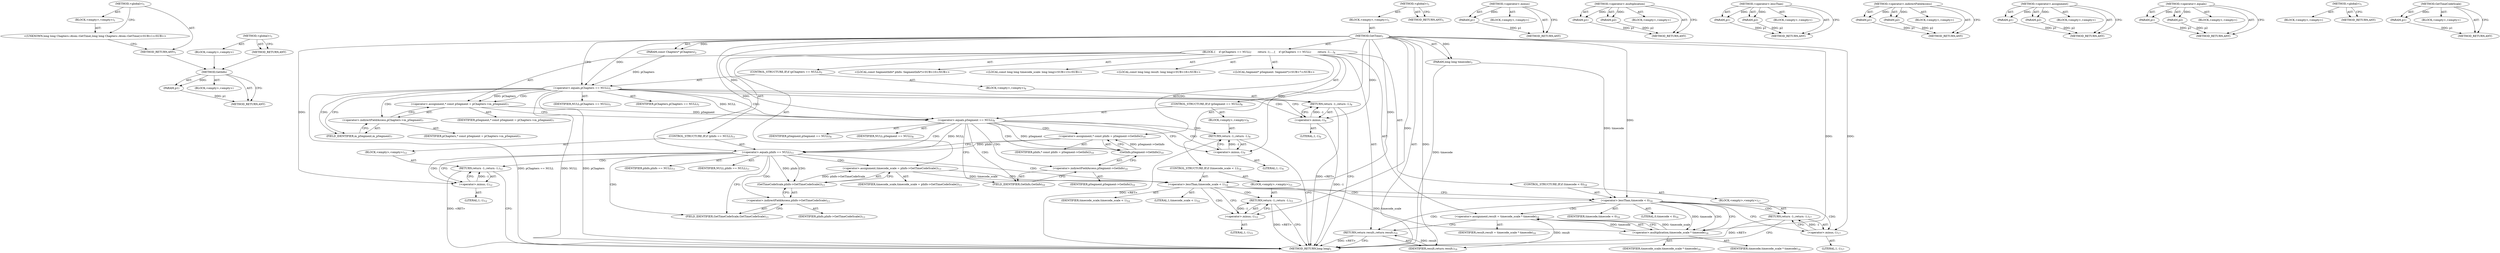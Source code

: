 digraph "&lt;global&gt;" {
vulnerable_124 [label=<(METHOD,GetInfo)>];
vulnerable_125 [label=<(PARAM,p1)>];
vulnerable_126 [label=<(BLOCK,&lt;empty&gt;,&lt;empty&gt;)>];
vulnerable_127 [label=<(METHOD_RETURN,ANY)>];
vulnerable_6 [label=<(METHOD,&lt;global&gt;)<SUB>1</SUB>>];
vulnerable_7 [label=<(BLOCK,&lt;empty&gt;,&lt;empty&gt;)<SUB>1</SUB>>];
vulnerable_8 [label=<(METHOD,GetTime)<SUB>1</SUB>>];
vulnerable_9 [label=<(PARAM,const Chapters* pChapters)<SUB>2</SUB>>];
vulnerable_10 [label=<(PARAM,long long timecode)<SUB>3</SUB>>];
vulnerable_11 [label=<(BLOCK,{
    if (pChapters == NULL)
        return -1;...,{
    if (pChapters == NULL)
        return -1;...)<SUB>4</SUB>>];
vulnerable_12 [label=<(CONTROL_STRUCTURE,IF,if (pChapters == NULL))<SUB>5</SUB>>];
vulnerable_13 [label=<(&lt;operator&gt;.equals,pChapters == NULL)<SUB>5</SUB>>];
vulnerable_14 [label=<(IDENTIFIER,pChapters,pChapters == NULL)<SUB>5</SUB>>];
vulnerable_15 [label=<(IDENTIFIER,NULL,pChapters == NULL)<SUB>5</SUB>>];
vulnerable_16 [label=<(BLOCK,&lt;empty&gt;,&lt;empty&gt;)<SUB>6</SUB>>];
vulnerable_17 [label=<(RETURN,return -1;,return -1;)<SUB>6</SUB>>];
vulnerable_18 [label=<(&lt;operator&gt;.minus,-1)<SUB>6</SUB>>];
vulnerable_19 [label=<(LITERAL,1,-1)<SUB>6</SUB>>];
vulnerable_20 [label="<(LOCAL,Segment* pSegment: Segment*)<SUB>7</SUB>>"];
vulnerable_21 [label=<(&lt;operator&gt;.assignment,* const pSegment = pChapters-&gt;m_pSegment)<SUB>7</SUB>>];
vulnerable_22 [label=<(IDENTIFIER,pSegment,* const pSegment = pChapters-&gt;m_pSegment)<SUB>7</SUB>>];
vulnerable_23 [label=<(&lt;operator&gt;.indirectFieldAccess,pChapters-&gt;m_pSegment)<SUB>7</SUB>>];
vulnerable_24 [label=<(IDENTIFIER,pChapters,* const pSegment = pChapters-&gt;m_pSegment)<SUB>7</SUB>>];
vulnerable_25 [label=<(FIELD_IDENTIFIER,m_pSegment,m_pSegment)<SUB>7</SUB>>];
vulnerable_26 [label=<(CONTROL_STRUCTURE,IF,if (pSegment == NULL))<SUB>8</SUB>>];
vulnerable_27 [label=<(&lt;operator&gt;.equals,pSegment == NULL)<SUB>8</SUB>>];
vulnerable_28 [label=<(IDENTIFIER,pSegment,pSegment == NULL)<SUB>8</SUB>>];
vulnerable_29 [label=<(IDENTIFIER,NULL,pSegment == NULL)<SUB>8</SUB>>];
vulnerable_30 [label=<(BLOCK,&lt;empty&gt;,&lt;empty&gt;)<SUB>9</SUB>>];
vulnerable_31 [label=<(RETURN,return -1;,return -1;)<SUB>9</SUB>>];
vulnerable_32 [label=<(&lt;operator&gt;.minus,-1)<SUB>9</SUB>>];
vulnerable_33 [label=<(LITERAL,1,-1)<SUB>9</SUB>>];
vulnerable_34 [label="<(LOCAL,const SegmentInfo* pInfo: SegmentInfo*)<SUB>10</SUB>>"];
vulnerable_35 [label=<(&lt;operator&gt;.assignment,* const pInfo = pSegment-&gt;GetInfo())<SUB>10</SUB>>];
vulnerable_36 [label=<(IDENTIFIER,pInfo,* const pInfo = pSegment-&gt;GetInfo())<SUB>10</SUB>>];
vulnerable_37 [label=<(GetInfo,pSegment-&gt;GetInfo())<SUB>10</SUB>>];
vulnerable_38 [label=<(&lt;operator&gt;.indirectFieldAccess,pSegment-&gt;GetInfo)<SUB>10</SUB>>];
vulnerable_39 [label=<(IDENTIFIER,pSegment,pSegment-&gt;GetInfo())<SUB>10</SUB>>];
vulnerable_40 [label=<(FIELD_IDENTIFIER,GetInfo,GetInfo)<SUB>10</SUB>>];
vulnerable_41 [label=<(CONTROL_STRUCTURE,IF,if (pInfo == NULL))<SUB>11</SUB>>];
vulnerable_42 [label=<(&lt;operator&gt;.equals,pInfo == NULL)<SUB>11</SUB>>];
vulnerable_43 [label=<(IDENTIFIER,pInfo,pInfo == NULL)<SUB>11</SUB>>];
vulnerable_44 [label=<(IDENTIFIER,NULL,pInfo == NULL)<SUB>11</SUB>>];
vulnerable_45 [label=<(BLOCK,&lt;empty&gt;,&lt;empty&gt;)<SUB>12</SUB>>];
vulnerable_46 [label=<(RETURN,return -1;,return -1;)<SUB>12</SUB>>];
vulnerable_47 [label=<(&lt;operator&gt;.minus,-1)<SUB>12</SUB>>];
vulnerable_48 [label=<(LITERAL,1,-1)<SUB>12</SUB>>];
vulnerable_49 [label="<(LOCAL,const long long timecode_scale: long long)<SUB>13</SUB>>"];
vulnerable_50 [label=<(&lt;operator&gt;.assignment,timecode_scale = pInfo-&gt;GetTimeCodeScale())<SUB>13</SUB>>];
vulnerable_51 [label=<(IDENTIFIER,timecode_scale,timecode_scale = pInfo-&gt;GetTimeCodeScale())<SUB>13</SUB>>];
vulnerable_52 [label=<(GetTimeCodeScale,pInfo-&gt;GetTimeCodeScale())<SUB>13</SUB>>];
vulnerable_53 [label=<(&lt;operator&gt;.indirectFieldAccess,pInfo-&gt;GetTimeCodeScale)<SUB>13</SUB>>];
vulnerable_54 [label=<(IDENTIFIER,pInfo,pInfo-&gt;GetTimeCodeScale())<SUB>13</SUB>>];
vulnerable_55 [label=<(FIELD_IDENTIFIER,GetTimeCodeScale,GetTimeCodeScale)<SUB>13</SUB>>];
vulnerable_56 [label=<(CONTROL_STRUCTURE,IF,if (timecode_scale &lt; 1))<SUB>14</SUB>>];
vulnerable_57 [label=<(&lt;operator&gt;.lessThan,timecode_scale &lt; 1)<SUB>14</SUB>>];
vulnerable_58 [label=<(IDENTIFIER,timecode_scale,timecode_scale &lt; 1)<SUB>14</SUB>>];
vulnerable_59 [label=<(LITERAL,1,timecode_scale &lt; 1)<SUB>14</SUB>>];
vulnerable_60 [label=<(BLOCK,&lt;empty&gt;,&lt;empty&gt;)<SUB>15</SUB>>];
vulnerable_61 [label=<(RETURN,return -1;,return -1;)<SUB>15</SUB>>];
vulnerable_62 [label=<(&lt;operator&gt;.minus,-1)<SUB>15</SUB>>];
vulnerable_63 [label=<(LITERAL,1,-1)<SUB>15</SUB>>];
vulnerable_64 [label=<(CONTROL_STRUCTURE,IF,if (timecode &lt; 0))<SUB>16</SUB>>];
vulnerable_65 [label=<(&lt;operator&gt;.lessThan,timecode &lt; 0)<SUB>16</SUB>>];
vulnerable_66 [label=<(IDENTIFIER,timecode,timecode &lt; 0)<SUB>16</SUB>>];
vulnerable_67 [label=<(LITERAL,0,timecode &lt; 0)<SUB>16</SUB>>];
vulnerable_68 [label=<(BLOCK,&lt;empty&gt;,&lt;empty&gt;)<SUB>17</SUB>>];
vulnerable_69 [label=<(RETURN,return -1;,return -1;)<SUB>17</SUB>>];
vulnerable_70 [label=<(&lt;operator&gt;.minus,-1)<SUB>17</SUB>>];
vulnerable_71 [label=<(LITERAL,1,-1)<SUB>17</SUB>>];
vulnerable_72 [label="<(LOCAL,const long long result: long long)<SUB>18</SUB>>"];
vulnerable_73 [label=<(&lt;operator&gt;.assignment,result = timecode_scale * timecode)<SUB>18</SUB>>];
vulnerable_74 [label=<(IDENTIFIER,result,result = timecode_scale * timecode)<SUB>18</SUB>>];
vulnerable_75 [label=<(&lt;operator&gt;.multiplication,timecode_scale * timecode)<SUB>18</SUB>>];
vulnerable_76 [label=<(IDENTIFIER,timecode_scale,timecode_scale * timecode)<SUB>18</SUB>>];
vulnerable_77 [label=<(IDENTIFIER,timecode,timecode_scale * timecode)<SUB>18</SUB>>];
vulnerable_78 [label=<(RETURN,return result;,return result;)<SUB>19</SUB>>];
vulnerable_79 [label=<(IDENTIFIER,result,return result;)<SUB>19</SUB>>];
vulnerable_80 [label=<(METHOD_RETURN,long long)<SUB>1</SUB>>];
vulnerable_82 [label=<(METHOD_RETURN,ANY)<SUB>1</SUB>>];
vulnerable_110 [label=<(METHOD,&lt;operator&gt;.minus)>];
vulnerable_111 [label=<(PARAM,p1)>];
vulnerable_112 [label=<(BLOCK,&lt;empty&gt;,&lt;empty&gt;)>];
vulnerable_113 [label=<(METHOD_RETURN,ANY)>];
vulnerable_137 [label=<(METHOD,&lt;operator&gt;.multiplication)>];
vulnerable_138 [label=<(PARAM,p1)>];
vulnerable_139 [label=<(PARAM,p2)>];
vulnerable_140 [label=<(BLOCK,&lt;empty&gt;,&lt;empty&gt;)>];
vulnerable_141 [label=<(METHOD_RETURN,ANY)>];
vulnerable_132 [label=<(METHOD,&lt;operator&gt;.lessThan)>];
vulnerable_133 [label=<(PARAM,p1)>];
vulnerable_134 [label=<(PARAM,p2)>];
vulnerable_135 [label=<(BLOCK,&lt;empty&gt;,&lt;empty&gt;)>];
vulnerable_136 [label=<(METHOD_RETURN,ANY)>];
vulnerable_119 [label=<(METHOD,&lt;operator&gt;.indirectFieldAccess)>];
vulnerable_120 [label=<(PARAM,p1)>];
vulnerable_121 [label=<(PARAM,p2)>];
vulnerable_122 [label=<(BLOCK,&lt;empty&gt;,&lt;empty&gt;)>];
vulnerable_123 [label=<(METHOD_RETURN,ANY)>];
vulnerable_114 [label=<(METHOD,&lt;operator&gt;.assignment)>];
vulnerable_115 [label=<(PARAM,p1)>];
vulnerable_116 [label=<(PARAM,p2)>];
vulnerable_117 [label=<(BLOCK,&lt;empty&gt;,&lt;empty&gt;)>];
vulnerable_118 [label=<(METHOD_RETURN,ANY)>];
vulnerable_105 [label=<(METHOD,&lt;operator&gt;.equals)>];
vulnerable_106 [label=<(PARAM,p1)>];
vulnerable_107 [label=<(PARAM,p2)>];
vulnerable_108 [label=<(BLOCK,&lt;empty&gt;,&lt;empty&gt;)>];
vulnerable_109 [label=<(METHOD_RETURN,ANY)>];
vulnerable_99 [label=<(METHOD,&lt;global&gt;)<SUB>1</SUB>>];
vulnerable_100 [label=<(BLOCK,&lt;empty&gt;,&lt;empty&gt;)>];
vulnerable_101 [label=<(METHOD_RETURN,ANY)>];
vulnerable_128 [label=<(METHOD,GetTimeCodeScale)>];
vulnerable_129 [label=<(PARAM,p1)>];
vulnerable_130 [label=<(BLOCK,&lt;empty&gt;,&lt;empty&gt;)>];
vulnerable_131 [label=<(METHOD_RETURN,ANY)>];
fixed_6 [label=<(METHOD,&lt;global&gt;)<SUB>1</SUB>>];
fixed_7 [label=<(BLOCK,&lt;empty&gt;,&lt;empty&gt;)<SUB>1</SUB>>];
fixed_8 [label="<(UNKNOWN,long long Chapters::Atom::GetTime(,long long Chapters::Atom::GetTime()<SUB>1</SUB>>"];
fixed_9 [label=<(METHOD_RETURN,ANY)<SUB>1</SUB>>];
fixed_14 [label=<(METHOD,&lt;global&gt;)<SUB>1</SUB>>];
fixed_15 [label=<(BLOCK,&lt;empty&gt;,&lt;empty&gt;)>];
fixed_16 [label=<(METHOD_RETURN,ANY)>];
vulnerable_124 -> vulnerable_125  [key=0, label="AST: "];
vulnerable_124 -> vulnerable_125  [key=1, label="DDG: "];
vulnerable_124 -> vulnerable_126  [key=0, label="AST: "];
vulnerable_124 -> vulnerable_127  [key=0, label="AST: "];
vulnerable_124 -> vulnerable_127  [key=1, label="CFG: "];
vulnerable_125 -> vulnerable_127  [key=0, label="DDG: p1"];
vulnerable_6 -> vulnerable_7  [key=0, label="AST: "];
vulnerable_6 -> vulnerable_82  [key=0, label="AST: "];
vulnerable_6 -> vulnerable_82  [key=1, label="CFG: "];
vulnerable_7 -> vulnerable_8  [key=0, label="AST: "];
vulnerable_8 -> vulnerable_9  [key=0, label="AST: "];
vulnerable_8 -> vulnerable_9  [key=1, label="DDG: "];
vulnerable_8 -> vulnerable_10  [key=0, label="AST: "];
vulnerable_8 -> vulnerable_10  [key=1, label="DDG: "];
vulnerable_8 -> vulnerable_11  [key=0, label="AST: "];
vulnerable_8 -> vulnerable_80  [key=0, label="AST: "];
vulnerable_8 -> vulnerable_13  [key=0, label="CFG: "];
vulnerable_8 -> vulnerable_13  [key=1, label="DDG: "];
vulnerable_8 -> vulnerable_79  [key=0, label="DDG: "];
vulnerable_8 -> vulnerable_27  [key=0, label="DDG: "];
vulnerable_8 -> vulnerable_42  [key=0, label="DDG: "];
vulnerable_8 -> vulnerable_57  [key=0, label="DDG: "];
vulnerable_8 -> vulnerable_65  [key=0, label="DDG: "];
vulnerable_8 -> vulnerable_75  [key=0, label="DDG: "];
vulnerable_8 -> vulnerable_18  [key=0, label="DDG: "];
vulnerable_8 -> vulnerable_32  [key=0, label="DDG: "];
vulnerable_8 -> vulnerable_47  [key=0, label="DDG: "];
vulnerable_8 -> vulnerable_62  [key=0, label="DDG: "];
vulnerable_8 -> vulnerable_70  [key=0, label="DDG: "];
vulnerable_9 -> vulnerable_13  [key=0, label="DDG: pChapters"];
vulnerable_10 -> vulnerable_80  [key=0, label="DDG: timecode"];
vulnerable_10 -> vulnerable_65  [key=0, label="DDG: timecode"];
vulnerable_11 -> vulnerable_12  [key=0, label="AST: "];
vulnerable_11 -> vulnerable_20  [key=0, label="AST: "];
vulnerable_11 -> vulnerable_21  [key=0, label="AST: "];
vulnerable_11 -> vulnerable_26  [key=0, label="AST: "];
vulnerable_11 -> vulnerable_34  [key=0, label="AST: "];
vulnerable_11 -> vulnerable_35  [key=0, label="AST: "];
vulnerable_11 -> vulnerable_41  [key=0, label="AST: "];
vulnerable_11 -> vulnerable_49  [key=0, label="AST: "];
vulnerable_11 -> vulnerable_50  [key=0, label="AST: "];
vulnerable_11 -> vulnerable_56  [key=0, label="AST: "];
vulnerable_11 -> vulnerable_64  [key=0, label="AST: "];
vulnerable_11 -> vulnerable_72  [key=0, label="AST: "];
vulnerable_11 -> vulnerable_73  [key=0, label="AST: "];
vulnerable_11 -> vulnerable_78  [key=0, label="AST: "];
vulnerable_12 -> vulnerable_13  [key=0, label="AST: "];
vulnerable_12 -> vulnerable_16  [key=0, label="AST: "];
vulnerable_13 -> vulnerable_14  [key=0, label="AST: "];
vulnerable_13 -> vulnerable_15  [key=0, label="AST: "];
vulnerable_13 -> vulnerable_18  [key=0, label="CFG: "];
vulnerable_13 -> vulnerable_18  [key=1, label="CDG: "];
vulnerable_13 -> vulnerable_25  [key=0, label="CFG: "];
vulnerable_13 -> vulnerable_25  [key=1, label="CDG: "];
vulnerable_13 -> vulnerable_80  [key=0, label="DDG: pChapters"];
vulnerable_13 -> vulnerable_80  [key=1, label="DDG: NULL"];
vulnerable_13 -> vulnerable_80  [key=2, label="DDG: pChapters == NULL"];
vulnerable_13 -> vulnerable_21  [key=0, label="DDG: pChapters"];
vulnerable_13 -> vulnerable_21  [key=1, label="CDG: "];
vulnerable_13 -> vulnerable_27  [key=0, label="DDG: NULL"];
vulnerable_13 -> vulnerable_27  [key=1, label="CDG: "];
vulnerable_13 -> vulnerable_17  [key=0, label="CDG: "];
vulnerable_13 -> vulnerable_23  [key=0, label="CDG: "];
vulnerable_16 -> vulnerable_17  [key=0, label="AST: "];
vulnerable_17 -> vulnerable_18  [key=0, label="AST: "];
vulnerable_17 -> vulnerable_80  [key=0, label="CFG: "];
vulnerable_17 -> vulnerable_80  [key=1, label="DDG: &lt;RET&gt;"];
vulnerable_18 -> vulnerable_19  [key=0, label="AST: "];
vulnerable_18 -> vulnerable_17  [key=0, label="CFG: "];
vulnerable_18 -> vulnerable_17  [key=1, label="DDG: -1"];
vulnerable_18 -> vulnerable_80  [key=0, label="DDG: -1"];
vulnerable_21 -> vulnerable_22  [key=0, label="AST: "];
vulnerable_21 -> vulnerable_23  [key=0, label="AST: "];
vulnerable_21 -> vulnerable_27  [key=0, label="CFG: "];
vulnerable_21 -> vulnerable_27  [key=1, label="DDG: pSegment"];
vulnerable_23 -> vulnerable_24  [key=0, label="AST: "];
vulnerable_23 -> vulnerable_25  [key=0, label="AST: "];
vulnerable_23 -> vulnerable_21  [key=0, label="CFG: "];
vulnerable_25 -> vulnerable_23  [key=0, label="CFG: "];
vulnerable_26 -> vulnerable_27  [key=0, label="AST: "];
vulnerable_26 -> vulnerable_30  [key=0, label="AST: "];
vulnerable_27 -> vulnerable_28  [key=0, label="AST: "];
vulnerable_27 -> vulnerable_29  [key=0, label="AST: "];
vulnerable_27 -> vulnerable_32  [key=0, label="CFG: "];
vulnerable_27 -> vulnerable_32  [key=1, label="CDG: "];
vulnerable_27 -> vulnerable_40  [key=0, label="CFG: "];
vulnerable_27 -> vulnerable_40  [key=1, label="CDG: "];
vulnerable_27 -> vulnerable_37  [key=0, label="DDG: pSegment"];
vulnerable_27 -> vulnerable_37  [key=1, label="CDG: "];
vulnerable_27 -> vulnerable_42  [key=0, label="DDG: NULL"];
vulnerable_27 -> vulnerable_42  [key=1, label="CDG: "];
vulnerable_27 -> vulnerable_38  [key=0, label="CDG: "];
vulnerable_27 -> vulnerable_35  [key=0, label="CDG: "];
vulnerable_27 -> vulnerable_31  [key=0, label="CDG: "];
vulnerable_30 -> vulnerable_31  [key=0, label="AST: "];
vulnerable_31 -> vulnerable_32  [key=0, label="AST: "];
vulnerable_31 -> vulnerable_80  [key=0, label="CFG: "];
vulnerable_31 -> vulnerable_80  [key=1, label="DDG: &lt;RET&gt;"];
vulnerable_32 -> vulnerable_33  [key=0, label="AST: "];
vulnerable_32 -> vulnerable_31  [key=0, label="CFG: "];
vulnerable_32 -> vulnerable_31  [key=1, label="DDG: -1"];
vulnerable_35 -> vulnerable_36  [key=0, label="AST: "];
vulnerable_35 -> vulnerable_37  [key=0, label="AST: "];
vulnerable_35 -> vulnerable_42  [key=0, label="CFG: "];
vulnerable_35 -> vulnerable_42  [key=1, label="DDG: pInfo"];
vulnerable_37 -> vulnerable_38  [key=0, label="AST: "];
vulnerable_37 -> vulnerable_35  [key=0, label="CFG: "];
vulnerable_37 -> vulnerable_35  [key=1, label="DDG: pSegment-&gt;GetInfo"];
vulnerable_38 -> vulnerable_39  [key=0, label="AST: "];
vulnerable_38 -> vulnerable_40  [key=0, label="AST: "];
vulnerable_38 -> vulnerable_37  [key=0, label="CFG: "];
vulnerable_40 -> vulnerable_38  [key=0, label="CFG: "];
vulnerable_41 -> vulnerable_42  [key=0, label="AST: "];
vulnerable_41 -> vulnerable_45  [key=0, label="AST: "];
vulnerable_42 -> vulnerable_43  [key=0, label="AST: "];
vulnerable_42 -> vulnerable_44  [key=0, label="AST: "];
vulnerable_42 -> vulnerable_47  [key=0, label="CFG: "];
vulnerable_42 -> vulnerable_47  [key=1, label="CDG: "];
vulnerable_42 -> vulnerable_55  [key=0, label="CFG: "];
vulnerable_42 -> vulnerable_55  [key=1, label="CDG: "];
vulnerable_42 -> vulnerable_52  [key=0, label="DDG: pInfo"];
vulnerable_42 -> vulnerable_52  [key=1, label="CDG: "];
vulnerable_42 -> vulnerable_57  [key=0, label="CDG: "];
vulnerable_42 -> vulnerable_46  [key=0, label="CDG: "];
vulnerable_42 -> vulnerable_50  [key=0, label="CDG: "];
vulnerable_42 -> vulnerable_53  [key=0, label="CDG: "];
vulnerable_45 -> vulnerable_46  [key=0, label="AST: "];
vulnerable_46 -> vulnerable_47  [key=0, label="AST: "];
vulnerable_46 -> vulnerable_80  [key=0, label="CFG: "];
vulnerable_46 -> vulnerable_80  [key=1, label="DDG: &lt;RET&gt;"];
vulnerable_47 -> vulnerable_48  [key=0, label="AST: "];
vulnerable_47 -> vulnerable_46  [key=0, label="CFG: "];
vulnerable_47 -> vulnerable_46  [key=1, label="DDG: -1"];
vulnerable_50 -> vulnerable_51  [key=0, label="AST: "];
vulnerable_50 -> vulnerable_52  [key=0, label="AST: "];
vulnerable_50 -> vulnerable_57  [key=0, label="CFG: "];
vulnerable_50 -> vulnerable_57  [key=1, label="DDG: timecode_scale"];
vulnerable_52 -> vulnerable_53  [key=0, label="AST: "];
vulnerable_52 -> vulnerable_50  [key=0, label="CFG: "];
vulnerable_52 -> vulnerable_50  [key=1, label="DDG: pInfo-&gt;GetTimeCodeScale"];
vulnerable_53 -> vulnerable_54  [key=0, label="AST: "];
vulnerable_53 -> vulnerable_55  [key=0, label="AST: "];
vulnerable_53 -> vulnerable_52  [key=0, label="CFG: "];
vulnerable_55 -> vulnerable_53  [key=0, label="CFG: "];
vulnerable_56 -> vulnerable_57  [key=0, label="AST: "];
vulnerable_56 -> vulnerable_60  [key=0, label="AST: "];
vulnerable_57 -> vulnerable_58  [key=0, label="AST: "];
vulnerable_57 -> vulnerable_59  [key=0, label="AST: "];
vulnerable_57 -> vulnerable_62  [key=0, label="CFG: "];
vulnerable_57 -> vulnerable_62  [key=1, label="CDG: "];
vulnerable_57 -> vulnerable_65  [key=0, label="CFG: "];
vulnerable_57 -> vulnerable_65  [key=1, label="CDG: "];
vulnerable_57 -> vulnerable_75  [key=0, label="DDG: timecode_scale"];
vulnerable_57 -> vulnerable_61  [key=0, label="CDG: "];
vulnerable_60 -> vulnerable_61  [key=0, label="AST: "];
vulnerable_61 -> vulnerable_62  [key=0, label="AST: "];
vulnerable_61 -> vulnerable_80  [key=0, label="CFG: "];
vulnerable_61 -> vulnerable_80  [key=1, label="DDG: &lt;RET&gt;"];
vulnerable_62 -> vulnerable_63  [key=0, label="AST: "];
vulnerable_62 -> vulnerable_61  [key=0, label="CFG: "];
vulnerable_62 -> vulnerable_61  [key=1, label="DDG: -1"];
vulnerable_64 -> vulnerable_65  [key=0, label="AST: "];
vulnerable_64 -> vulnerable_68  [key=0, label="AST: "];
vulnerable_65 -> vulnerable_66  [key=0, label="AST: "];
vulnerable_65 -> vulnerable_67  [key=0, label="AST: "];
vulnerable_65 -> vulnerable_70  [key=0, label="CFG: "];
vulnerable_65 -> vulnerable_70  [key=1, label="CDG: "];
vulnerable_65 -> vulnerable_75  [key=0, label="CFG: "];
vulnerable_65 -> vulnerable_75  [key=1, label="DDG: timecode"];
vulnerable_65 -> vulnerable_75  [key=2, label="CDG: "];
vulnerable_65 -> vulnerable_73  [key=0, label="CDG: "];
vulnerable_65 -> vulnerable_69  [key=0, label="CDG: "];
vulnerable_65 -> vulnerable_78  [key=0, label="CDG: "];
vulnerable_68 -> vulnerable_69  [key=0, label="AST: "];
vulnerable_69 -> vulnerable_70  [key=0, label="AST: "];
vulnerable_69 -> vulnerable_80  [key=0, label="CFG: "];
vulnerable_69 -> vulnerable_80  [key=1, label="DDG: &lt;RET&gt;"];
vulnerable_70 -> vulnerable_71  [key=0, label="AST: "];
vulnerable_70 -> vulnerable_69  [key=0, label="CFG: "];
vulnerable_70 -> vulnerable_69  [key=1, label="DDG: -1"];
vulnerable_73 -> vulnerable_74  [key=0, label="AST: "];
vulnerable_73 -> vulnerable_75  [key=0, label="AST: "];
vulnerable_73 -> vulnerable_78  [key=0, label="CFG: "];
vulnerable_73 -> vulnerable_79  [key=0, label="DDG: result"];
vulnerable_75 -> vulnerable_76  [key=0, label="AST: "];
vulnerable_75 -> vulnerable_77  [key=0, label="AST: "];
vulnerable_75 -> vulnerable_73  [key=0, label="CFG: "];
vulnerable_75 -> vulnerable_73  [key=1, label="DDG: timecode_scale"];
vulnerable_75 -> vulnerable_73  [key=2, label="DDG: timecode"];
vulnerable_78 -> vulnerable_79  [key=0, label="AST: "];
vulnerable_78 -> vulnerable_80  [key=0, label="CFG: "];
vulnerable_78 -> vulnerable_80  [key=1, label="DDG: &lt;RET&gt;"];
vulnerable_79 -> vulnerable_78  [key=0, label="DDG: result"];
vulnerable_110 -> vulnerable_111  [key=0, label="AST: "];
vulnerable_110 -> vulnerable_111  [key=1, label="DDG: "];
vulnerable_110 -> vulnerable_112  [key=0, label="AST: "];
vulnerable_110 -> vulnerable_113  [key=0, label="AST: "];
vulnerable_110 -> vulnerable_113  [key=1, label="CFG: "];
vulnerable_111 -> vulnerable_113  [key=0, label="DDG: p1"];
vulnerable_137 -> vulnerable_138  [key=0, label="AST: "];
vulnerable_137 -> vulnerable_138  [key=1, label="DDG: "];
vulnerable_137 -> vulnerable_140  [key=0, label="AST: "];
vulnerable_137 -> vulnerable_139  [key=0, label="AST: "];
vulnerable_137 -> vulnerable_139  [key=1, label="DDG: "];
vulnerable_137 -> vulnerable_141  [key=0, label="AST: "];
vulnerable_137 -> vulnerable_141  [key=1, label="CFG: "];
vulnerable_138 -> vulnerable_141  [key=0, label="DDG: p1"];
vulnerable_139 -> vulnerable_141  [key=0, label="DDG: p2"];
vulnerable_132 -> vulnerable_133  [key=0, label="AST: "];
vulnerable_132 -> vulnerable_133  [key=1, label="DDG: "];
vulnerable_132 -> vulnerable_135  [key=0, label="AST: "];
vulnerable_132 -> vulnerable_134  [key=0, label="AST: "];
vulnerable_132 -> vulnerable_134  [key=1, label="DDG: "];
vulnerable_132 -> vulnerable_136  [key=0, label="AST: "];
vulnerable_132 -> vulnerable_136  [key=1, label="CFG: "];
vulnerable_133 -> vulnerable_136  [key=0, label="DDG: p1"];
vulnerable_134 -> vulnerable_136  [key=0, label="DDG: p2"];
vulnerable_119 -> vulnerable_120  [key=0, label="AST: "];
vulnerable_119 -> vulnerable_120  [key=1, label="DDG: "];
vulnerable_119 -> vulnerable_122  [key=0, label="AST: "];
vulnerable_119 -> vulnerable_121  [key=0, label="AST: "];
vulnerable_119 -> vulnerable_121  [key=1, label="DDG: "];
vulnerable_119 -> vulnerable_123  [key=0, label="AST: "];
vulnerable_119 -> vulnerable_123  [key=1, label="CFG: "];
vulnerable_120 -> vulnerable_123  [key=0, label="DDG: p1"];
vulnerable_121 -> vulnerable_123  [key=0, label="DDG: p2"];
vulnerable_114 -> vulnerable_115  [key=0, label="AST: "];
vulnerable_114 -> vulnerable_115  [key=1, label="DDG: "];
vulnerable_114 -> vulnerable_117  [key=0, label="AST: "];
vulnerable_114 -> vulnerable_116  [key=0, label="AST: "];
vulnerable_114 -> vulnerable_116  [key=1, label="DDG: "];
vulnerable_114 -> vulnerable_118  [key=0, label="AST: "];
vulnerable_114 -> vulnerable_118  [key=1, label="CFG: "];
vulnerable_115 -> vulnerable_118  [key=0, label="DDG: p1"];
vulnerable_116 -> vulnerable_118  [key=0, label="DDG: p2"];
vulnerable_105 -> vulnerable_106  [key=0, label="AST: "];
vulnerable_105 -> vulnerable_106  [key=1, label="DDG: "];
vulnerable_105 -> vulnerable_108  [key=0, label="AST: "];
vulnerable_105 -> vulnerable_107  [key=0, label="AST: "];
vulnerable_105 -> vulnerable_107  [key=1, label="DDG: "];
vulnerable_105 -> vulnerable_109  [key=0, label="AST: "];
vulnerable_105 -> vulnerable_109  [key=1, label="CFG: "];
vulnerable_106 -> vulnerable_109  [key=0, label="DDG: p1"];
vulnerable_107 -> vulnerable_109  [key=0, label="DDG: p2"];
vulnerable_99 -> vulnerable_100  [key=0, label="AST: "];
vulnerable_99 -> vulnerable_101  [key=0, label="AST: "];
vulnerable_99 -> vulnerable_101  [key=1, label="CFG: "];
vulnerable_128 -> vulnerable_129  [key=0, label="AST: "];
vulnerable_128 -> vulnerable_129  [key=1, label="DDG: "];
vulnerable_128 -> vulnerable_130  [key=0, label="AST: "];
vulnerable_128 -> vulnerable_131  [key=0, label="AST: "];
vulnerable_128 -> vulnerable_131  [key=1, label="CFG: "];
vulnerable_129 -> vulnerable_131  [key=0, label="DDG: p1"];
fixed_6 -> fixed_7  [key=0, label="AST: "];
fixed_6 -> fixed_9  [key=0, label="AST: "];
fixed_6 -> fixed_8  [key=0, label="CFG: "];
fixed_7 -> fixed_8  [key=0, label="AST: "];
fixed_8 -> fixed_9  [key=0, label="CFG: "];
fixed_9 -> vulnerable_124  [key=0];
fixed_14 -> fixed_15  [key=0, label="AST: "];
fixed_14 -> fixed_16  [key=0, label="AST: "];
fixed_14 -> fixed_16  [key=1, label="CFG: "];
fixed_15 -> vulnerable_124  [key=0];
fixed_16 -> vulnerable_124  [key=0];
}

